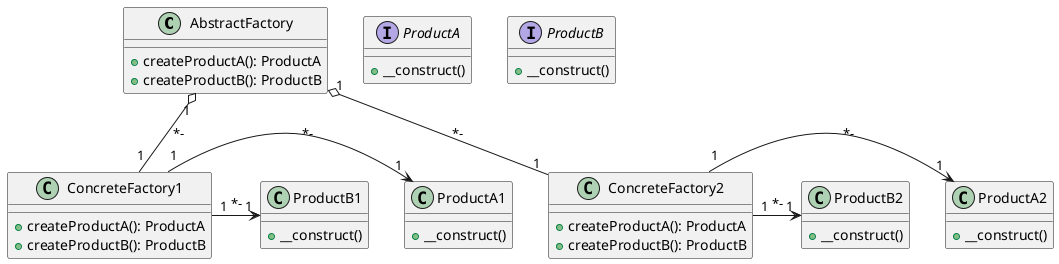 @startuml
class AbstractFactory {
    + createProductA(): ProductA
    + createProductB(): ProductB
}

interface ProductA {
    + __construct()
}

interface ProductB {
    + __construct()
}

class ConcreteFactory1 {
    + createProductA(): ProductA
    + createProductB(): ProductB
}

class ConcreteFactory2 {
    + createProductA(): ProductA
    + createProductB(): ProductB
}

class ProductA1 {
    + __construct()
}

class ProductA2 {
    + __construct()
}

class ProductB1 {
    + __construct()
}

class ProductB2 {
    + __construct()
}

AbstractFactory o-- ConcreteFactory1: "1" *- "1"
AbstractFactory o-- ConcreteFactory2: "1" *- "1"

ConcreteFactory1 -> ProductA1: "1" *- "1"
ConcreteFactory1 -> ProductB1: "1" *- "1"

ConcreteFactory2 -> ProductA2: "1" *- "1"
ConcreteFactory2 -> ProductB2: "1" *- "1"
@enduml
